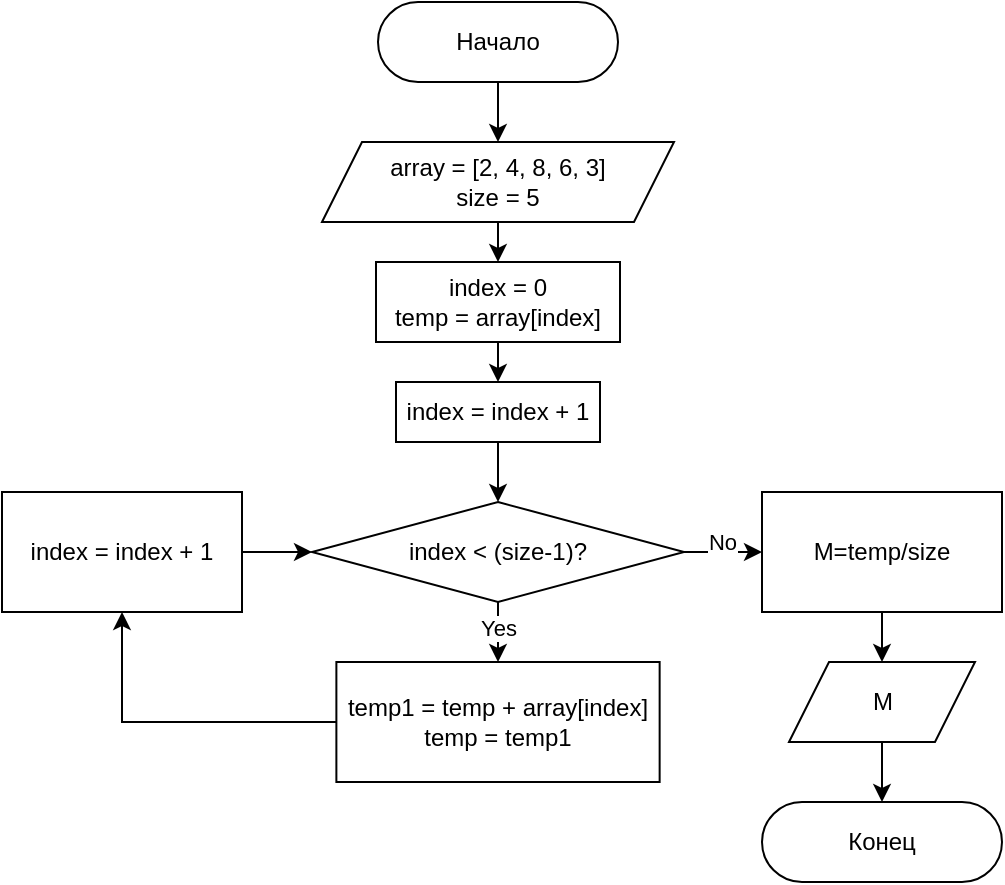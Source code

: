 <mxfile>
    <diagram id="LcjkEam9k13mR8wOC4Jl" name="Page-1">
        <mxGraphModel dx="599" dy="331" grid="1" gridSize="10" guides="1" tooltips="1" connect="1" arrows="1" fold="1" page="1" pageScale="1" pageWidth="827" pageHeight="1169" math="0" shadow="0">
            <root>
                <mxCell id="0"/>
                <mxCell id="1" parent="0"/>
                <mxCell id="3" style="edgeStyle=orthogonalEdgeStyle;rounded=0;orthogonalLoop=1;jettySize=auto;html=1;exitX=0.5;exitY=1;exitDx=0;exitDy=0;entryX=0.5;entryY=0;entryDx=0;entryDy=0;" edge="1" parent="1" source="4" target="6">
                    <mxGeometry relative="1" as="geometry"/>
                </mxCell>
                <mxCell id="4" value="Начало" style="rounded=1;whiteSpace=wrap;html=1;arcSize=50;" vertex="1" parent="1">
                    <mxGeometry x="352" y="70" width="120" height="40" as="geometry"/>
                </mxCell>
                <mxCell id="5" style="edgeStyle=orthogonalEdgeStyle;rounded=0;orthogonalLoop=1;jettySize=auto;html=1;exitX=0.5;exitY=1;exitDx=0;exitDy=0;entryX=0.5;entryY=0;entryDx=0;entryDy=0;" edge="1" parent="1" source="6" target="8">
                    <mxGeometry relative="1" as="geometry"/>
                </mxCell>
                <mxCell id="6" value="&lt;div&gt;array = [2, 4, 8, 6, 3]&lt;/div&gt;&lt;div&gt;size = 5&lt;br&gt;&lt;/div&gt;" style="shape=parallelogram;perimeter=parallelogramPerimeter;whiteSpace=wrap;html=1;fixedSize=1;" vertex="1" parent="1">
                    <mxGeometry x="324" y="140" width="176" height="40" as="geometry"/>
                </mxCell>
                <mxCell id="7" style="edgeStyle=orthogonalEdgeStyle;rounded=0;orthogonalLoop=1;jettySize=auto;html=1;exitX=0.5;exitY=1;exitDx=0;exitDy=0;entryX=0.5;entryY=0;entryDx=0;entryDy=0;" edge="1" parent="1" source="8" target="21">
                    <mxGeometry relative="1" as="geometry">
                        <mxPoint x="411" y="313" as="targetPoint"/>
                    </mxGeometry>
                </mxCell>
                <mxCell id="8" value="&lt;div&gt;index = 0&lt;/div&gt;&lt;div&gt;temp = array[index]&lt;br&gt;&lt;/div&gt;" style="rounded=0;whiteSpace=wrap;html=1;" vertex="1" parent="1">
                    <mxGeometry x="351" y="200" width="122" height="40" as="geometry"/>
                </mxCell>
                <mxCell id="9" value="Yes" style="edgeStyle=orthogonalEdgeStyle;rounded=0;orthogonalLoop=1;jettySize=auto;html=1;exitX=0.5;exitY=1;exitDx=0;exitDy=0;entryX=0.5;entryY=0;entryDx=0;entryDy=0;" edge="1" parent="1" source="11" target="19">
                    <mxGeometry x="-0.143" relative="1" as="geometry">
                        <mxPoint as="offset"/>
                    </mxGeometry>
                </mxCell>
                <mxCell id="10" value="No" style="edgeStyle=orthogonalEdgeStyle;rounded=0;orthogonalLoop=1;jettySize=auto;html=1;exitX=1;exitY=0.5;exitDx=0;exitDy=0;entryX=0;entryY=0.5;entryDx=0;entryDy=0;" edge="1" parent="1" source="11" target="23">
                    <mxGeometry x="-0.026" y="5" relative="1" as="geometry">
                        <mxPoint as="offset"/>
                    </mxGeometry>
                </mxCell>
                <mxCell id="11" value="index &amp;lt; (size-1)?" style="rhombus;whiteSpace=wrap;html=1;" vertex="1" parent="1">
                    <mxGeometry x="319" y="320" width="186" height="50" as="geometry"/>
                </mxCell>
                <mxCell id="12" style="edgeStyle=orthogonalEdgeStyle;rounded=0;orthogonalLoop=1;jettySize=auto;html=1;exitX=0.5;exitY=1;exitDx=0;exitDy=0;" edge="1" parent="1" source="11" target="11">
                    <mxGeometry relative="1" as="geometry"/>
                </mxCell>
                <mxCell id="13" style="edgeStyle=orthogonalEdgeStyle;rounded=0;orthogonalLoop=1;jettySize=auto;html=1;exitX=0;exitY=0.5;exitDx=0;exitDy=0;entryX=0.5;entryY=1;entryDx=0;entryDy=0;" edge="1" parent="1" source="19" target="15">
                    <mxGeometry relative="1" as="geometry">
                        <mxPoint x="307" y="592.5" as="sourcePoint"/>
                    </mxGeometry>
                </mxCell>
                <mxCell id="14" style="edgeStyle=orthogonalEdgeStyle;rounded=0;orthogonalLoop=1;jettySize=auto;html=1;exitX=1;exitY=0.5;exitDx=0;exitDy=0;entryX=0;entryY=0.5;entryDx=0;entryDy=0;" edge="1" parent="1" source="15" target="11">
                    <mxGeometry relative="1" as="geometry"/>
                </mxCell>
                <mxCell id="15" value="&lt;div&gt;index = index + 1&lt;/div&gt;" style="rounded=0;whiteSpace=wrap;html=1;" vertex="1" parent="1">
                    <mxGeometry x="164" y="315" width="120" height="60" as="geometry"/>
                </mxCell>
                <mxCell id="16" style="edgeStyle=orthogonalEdgeStyle;rounded=0;orthogonalLoop=1;jettySize=auto;html=1;exitX=0.5;exitY=1;exitDx=0;exitDy=0;entryX=0.5;entryY=0;entryDx=0;entryDy=0;" edge="1" parent="1" source="17" target="18">
                    <mxGeometry relative="1" as="geometry"/>
                </mxCell>
                <mxCell id="17" value="M" style="shape=parallelogram;perimeter=parallelogramPerimeter;whiteSpace=wrap;html=1;fixedSize=1;" vertex="1" parent="1">
                    <mxGeometry x="557.5" y="400" width="93" height="40" as="geometry"/>
                </mxCell>
                <mxCell id="18" value="Конец" style="rounded=1;whiteSpace=wrap;html=1;arcSize=50;" vertex="1" parent="1">
                    <mxGeometry x="544" y="470" width="120" height="40" as="geometry"/>
                </mxCell>
                <mxCell id="19" value="&lt;div&gt;temp1 = temp + array[index]&lt;/div&gt;&lt;div&gt;temp = temp1&lt;br&gt;&lt;/div&gt;" style="rounded=0;whiteSpace=wrap;html=1;" vertex="1" parent="1">
                    <mxGeometry x="331.19" y="400" width="161.63" height="60" as="geometry"/>
                </mxCell>
                <mxCell id="20" style="edgeStyle=orthogonalEdgeStyle;rounded=0;orthogonalLoop=1;jettySize=auto;html=1;exitX=0.5;exitY=1;exitDx=0;exitDy=0;entryX=0.5;entryY=0;entryDx=0;entryDy=0;" edge="1" parent="1" source="21" target="11">
                    <mxGeometry relative="1" as="geometry"/>
                </mxCell>
                <mxCell id="21" value="&lt;div&gt;index = index + 1&lt;/div&gt;" style="rounded=0;whiteSpace=wrap;html=1;" vertex="1" parent="1">
                    <mxGeometry x="361" y="260" width="102" height="30" as="geometry"/>
                </mxCell>
                <mxCell id="22" style="edgeStyle=orthogonalEdgeStyle;rounded=0;orthogonalLoop=1;jettySize=auto;html=1;exitX=0.5;exitY=1;exitDx=0;exitDy=0;entryX=0.5;entryY=0;entryDx=0;entryDy=0;" edge="1" parent="1" source="23" target="17">
                    <mxGeometry relative="1" as="geometry"/>
                </mxCell>
                <mxCell id="23" value="M=temp/size" style="rounded=0;whiteSpace=wrap;html=1;" vertex="1" parent="1">
                    <mxGeometry x="544" y="315" width="120" height="60" as="geometry"/>
                </mxCell>
            </root>
        </mxGraphModel>
    </diagram>
</mxfile>